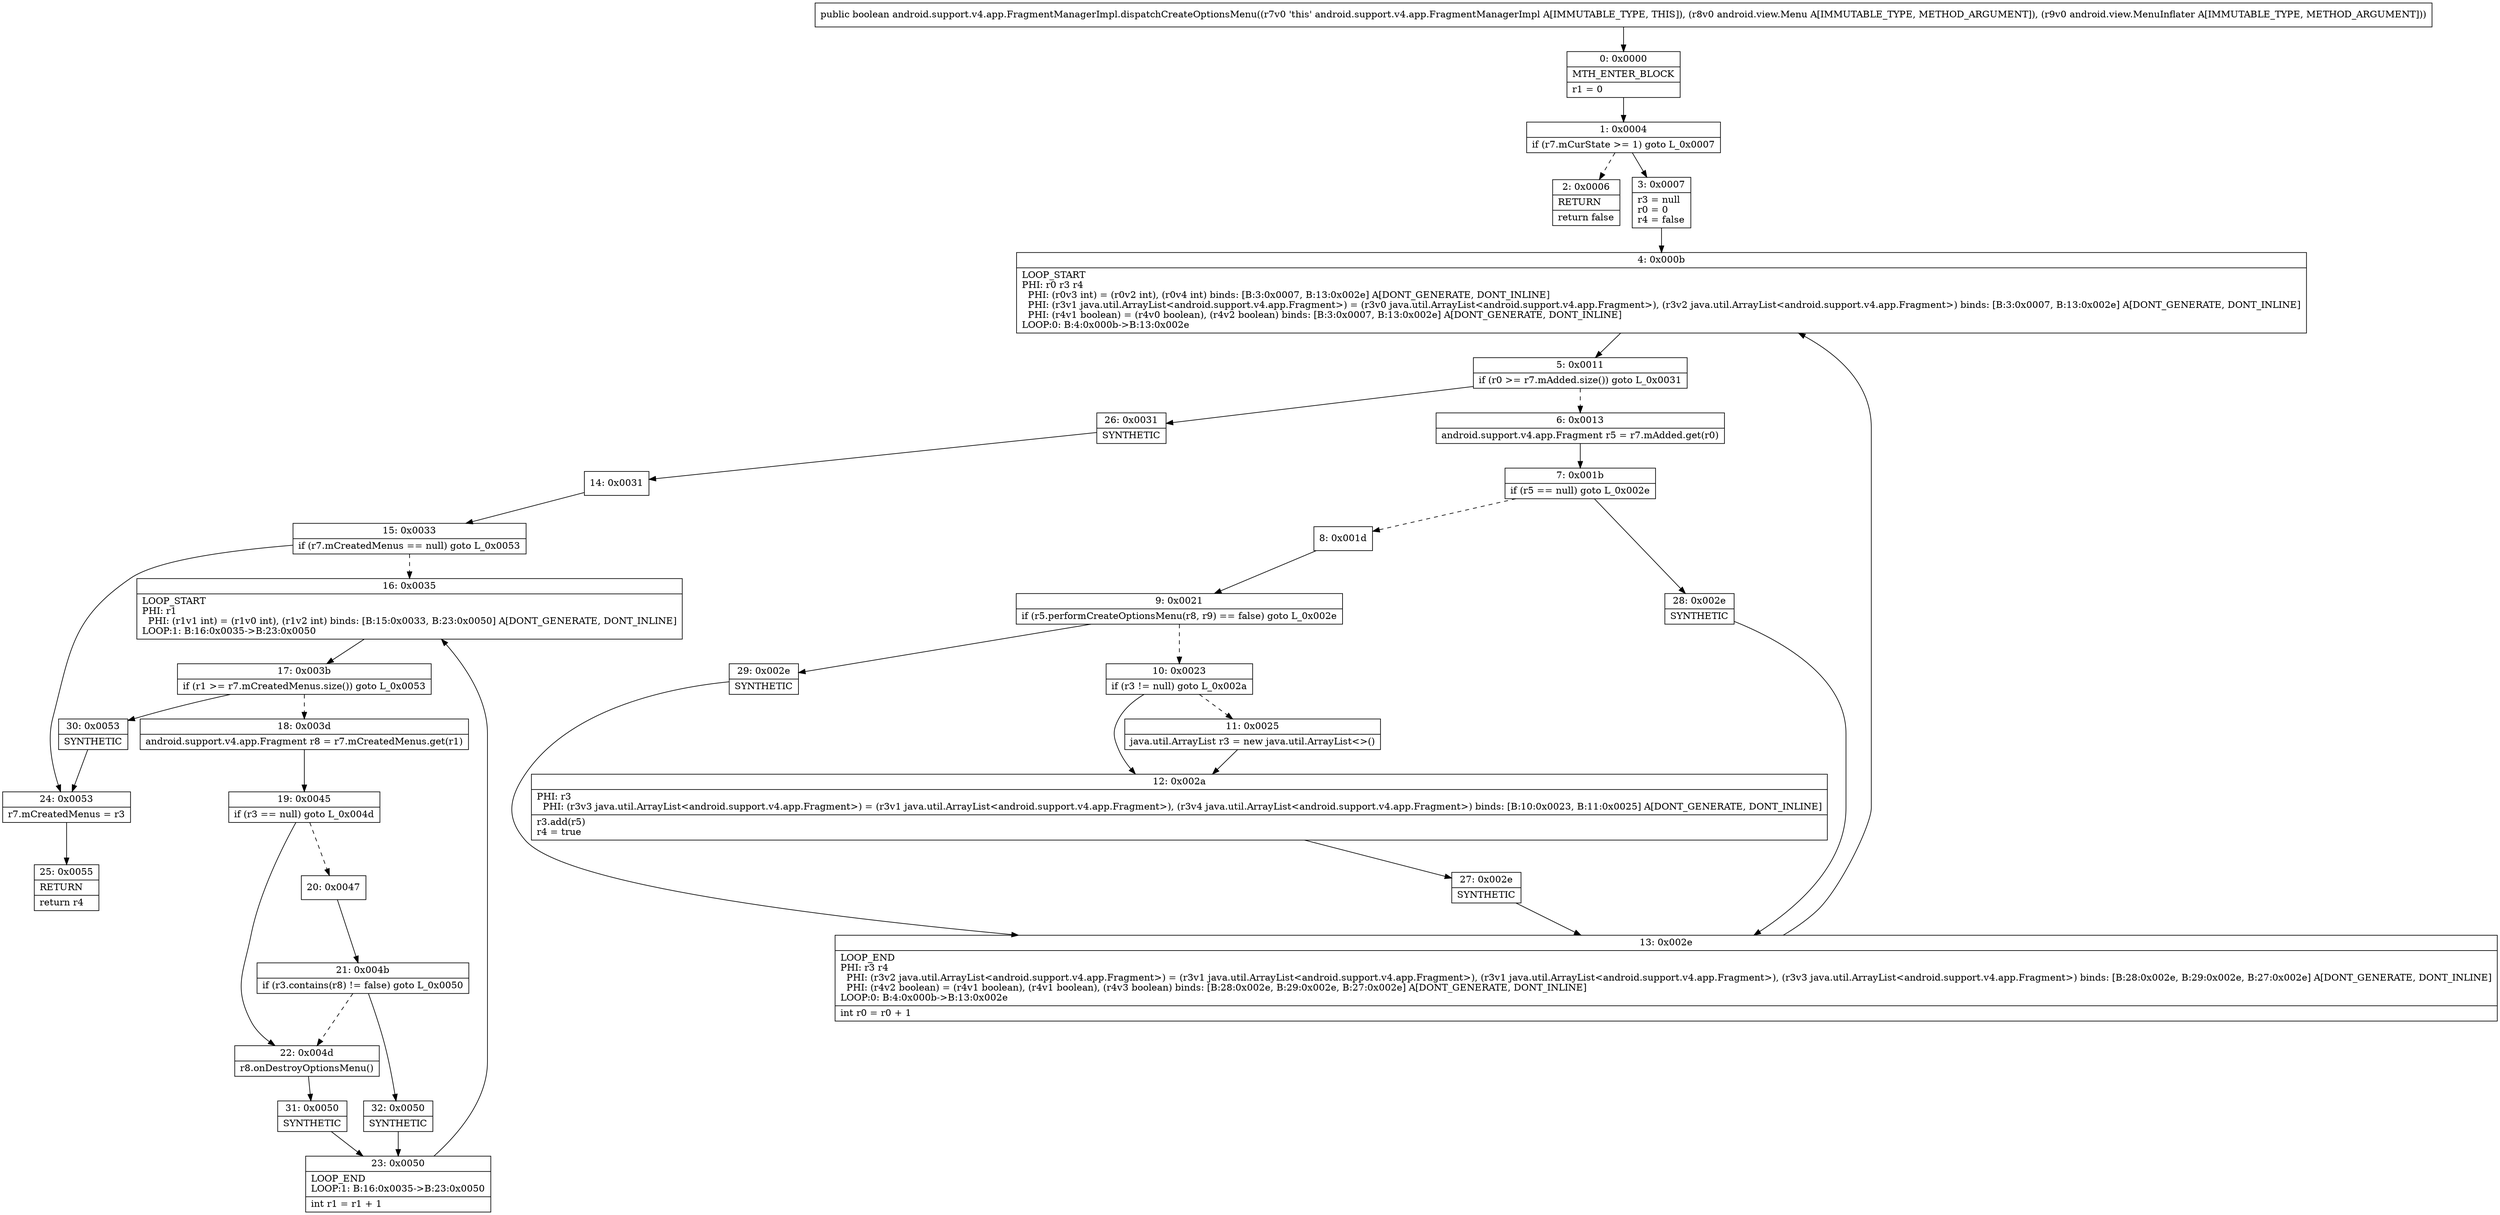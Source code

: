 digraph "CFG forandroid.support.v4.app.FragmentManagerImpl.dispatchCreateOptionsMenu(Landroid\/view\/Menu;Landroid\/view\/MenuInflater;)Z" {
Node_0 [shape=record,label="{0\:\ 0x0000|MTH_ENTER_BLOCK\l|r1 = 0\l}"];
Node_1 [shape=record,label="{1\:\ 0x0004|if (r7.mCurState \>= 1) goto L_0x0007\l}"];
Node_2 [shape=record,label="{2\:\ 0x0006|RETURN\l|return false\l}"];
Node_3 [shape=record,label="{3\:\ 0x0007|r3 = null\lr0 = 0\lr4 = false\l}"];
Node_4 [shape=record,label="{4\:\ 0x000b|LOOP_START\lPHI: r0 r3 r4 \l  PHI: (r0v3 int) = (r0v2 int), (r0v4 int) binds: [B:3:0x0007, B:13:0x002e] A[DONT_GENERATE, DONT_INLINE]\l  PHI: (r3v1 java.util.ArrayList\<android.support.v4.app.Fragment\>) = (r3v0 java.util.ArrayList\<android.support.v4.app.Fragment\>), (r3v2 java.util.ArrayList\<android.support.v4.app.Fragment\>) binds: [B:3:0x0007, B:13:0x002e] A[DONT_GENERATE, DONT_INLINE]\l  PHI: (r4v1 boolean) = (r4v0 boolean), (r4v2 boolean) binds: [B:3:0x0007, B:13:0x002e] A[DONT_GENERATE, DONT_INLINE]\lLOOP:0: B:4:0x000b\-\>B:13:0x002e\l}"];
Node_5 [shape=record,label="{5\:\ 0x0011|if (r0 \>= r7.mAdded.size()) goto L_0x0031\l}"];
Node_6 [shape=record,label="{6\:\ 0x0013|android.support.v4.app.Fragment r5 = r7.mAdded.get(r0)\l}"];
Node_7 [shape=record,label="{7\:\ 0x001b|if (r5 == null) goto L_0x002e\l}"];
Node_8 [shape=record,label="{8\:\ 0x001d}"];
Node_9 [shape=record,label="{9\:\ 0x0021|if (r5.performCreateOptionsMenu(r8, r9) == false) goto L_0x002e\l}"];
Node_10 [shape=record,label="{10\:\ 0x0023|if (r3 != null) goto L_0x002a\l}"];
Node_11 [shape=record,label="{11\:\ 0x0025|java.util.ArrayList r3 = new java.util.ArrayList\<\>()\l}"];
Node_12 [shape=record,label="{12\:\ 0x002a|PHI: r3 \l  PHI: (r3v3 java.util.ArrayList\<android.support.v4.app.Fragment\>) = (r3v1 java.util.ArrayList\<android.support.v4.app.Fragment\>), (r3v4 java.util.ArrayList\<android.support.v4.app.Fragment\>) binds: [B:10:0x0023, B:11:0x0025] A[DONT_GENERATE, DONT_INLINE]\l|r3.add(r5)\lr4 = true\l}"];
Node_13 [shape=record,label="{13\:\ 0x002e|LOOP_END\lPHI: r3 r4 \l  PHI: (r3v2 java.util.ArrayList\<android.support.v4.app.Fragment\>) = (r3v1 java.util.ArrayList\<android.support.v4.app.Fragment\>), (r3v1 java.util.ArrayList\<android.support.v4.app.Fragment\>), (r3v3 java.util.ArrayList\<android.support.v4.app.Fragment\>) binds: [B:28:0x002e, B:29:0x002e, B:27:0x002e] A[DONT_GENERATE, DONT_INLINE]\l  PHI: (r4v2 boolean) = (r4v1 boolean), (r4v1 boolean), (r4v3 boolean) binds: [B:28:0x002e, B:29:0x002e, B:27:0x002e] A[DONT_GENERATE, DONT_INLINE]\lLOOP:0: B:4:0x000b\-\>B:13:0x002e\l|int r0 = r0 + 1\l}"];
Node_14 [shape=record,label="{14\:\ 0x0031}"];
Node_15 [shape=record,label="{15\:\ 0x0033|if (r7.mCreatedMenus == null) goto L_0x0053\l}"];
Node_16 [shape=record,label="{16\:\ 0x0035|LOOP_START\lPHI: r1 \l  PHI: (r1v1 int) = (r1v0 int), (r1v2 int) binds: [B:15:0x0033, B:23:0x0050] A[DONT_GENERATE, DONT_INLINE]\lLOOP:1: B:16:0x0035\-\>B:23:0x0050\l}"];
Node_17 [shape=record,label="{17\:\ 0x003b|if (r1 \>= r7.mCreatedMenus.size()) goto L_0x0053\l}"];
Node_18 [shape=record,label="{18\:\ 0x003d|android.support.v4.app.Fragment r8 = r7.mCreatedMenus.get(r1)\l}"];
Node_19 [shape=record,label="{19\:\ 0x0045|if (r3 == null) goto L_0x004d\l}"];
Node_20 [shape=record,label="{20\:\ 0x0047}"];
Node_21 [shape=record,label="{21\:\ 0x004b|if (r3.contains(r8) != false) goto L_0x0050\l}"];
Node_22 [shape=record,label="{22\:\ 0x004d|r8.onDestroyOptionsMenu()\l}"];
Node_23 [shape=record,label="{23\:\ 0x0050|LOOP_END\lLOOP:1: B:16:0x0035\-\>B:23:0x0050\l|int r1 = r1 + 1\l}"];
Node_24 [shape=record,label="{24\:\ 0x0053|r7.mCreatedMenus = r3\l}"];
Node_25 [shape=record,label="{25\:\ 0x0055|RETURN\l|return r4\l}"];
Node_26 [shape=record,label="{26\:\ 0x0031|SYNTHETIC\l}"];
Node_27 [shape=record,label="{27\:\ 0x002e|SYNTHETIC\l}"];
Node_28 [shape=record,label="{28\:\ 0x002e|SYNTHETIC\l}"];
Node_29 [shape=record,label="{29\:\ 0x002e|SYNTHETIC\l}"];
Node_30 [shape=record,label="{30\:\ 0x0053|SYNTHETIC\l}"];
Node_31 [shape=record,label="{31\:\ 0x0050|SYNTHETIC\l}"];
Node_32 [shape=record,label="{32\:\ 0x0050|SYNTHETIC\l}"];
MethodNode[shape=record,label="{public boolean android.support.v4.app.FragmentManagerImpl.dispatchCreateOptionsMenu((r7v0 'this' android.support.v4.app.FragmentManagerImpl A[IMMUTABLE_TYPE, THIS]), (r8v0 android.view.Menu A[IMMUTABLE_TYPE, METHOD_ARGUMENT]), (r9v0 android.view.MenuInflater A[IMMUTABLE_TYPE, METHOD_ARGUMENT])) }"];
MethodNode -> Node_0;
Node_0 -> Node_1;
Node_1 -> Node_2[style=dashed];
Node_1 -> Node_3;
Node_3 -> Node_4;
Node_4 -> Node_5;
Node_5 -> Node_6[style=dashed];
Node_5 -> Node_26;
Node_6 -> Node_7;
Node_7 -> Node_8[style=dashed];
Node_7 -> Node_28;
Node_8 -> Node_9;
Node_9 -> Node_10[style=dashed];
Node_9 -> Node_29;
Node_10 -> Node_11[style=dashed];
Node_10 -> Node_12;
Node_11 -> Node_12;
Node_12 -> Node_27;
Node_13 -> Node_4;
Node_14 -> Node_15;
Node_15 -> Node_16[style=dashed];
Node_15 -> Node_24;
Node_16 -> Node_17;
Node_17 -> Node_18[style=dashed];
Node_17 -> Node_30;
Node_18 -> Node_19;
Node_19 -> Node_20[style=dashed];
Node_19 -> Node_22;
Node_20 -> Node_21;
Node_21 -> Node_22[style=dashed];
Node_21 -> Node_32;
Node_22 -> Node_31;
Node_23 -> Node_16;
Node_24 -> Node_25;
Node_26 -> Node_14;
Node_27 -> Node_13;
Node_28 -> Node_13;
Node_29 -> Node_13;
Node_30 -> Node_24;
Node_31 -> Node_23;
Node_32 -> Node_23;
}

